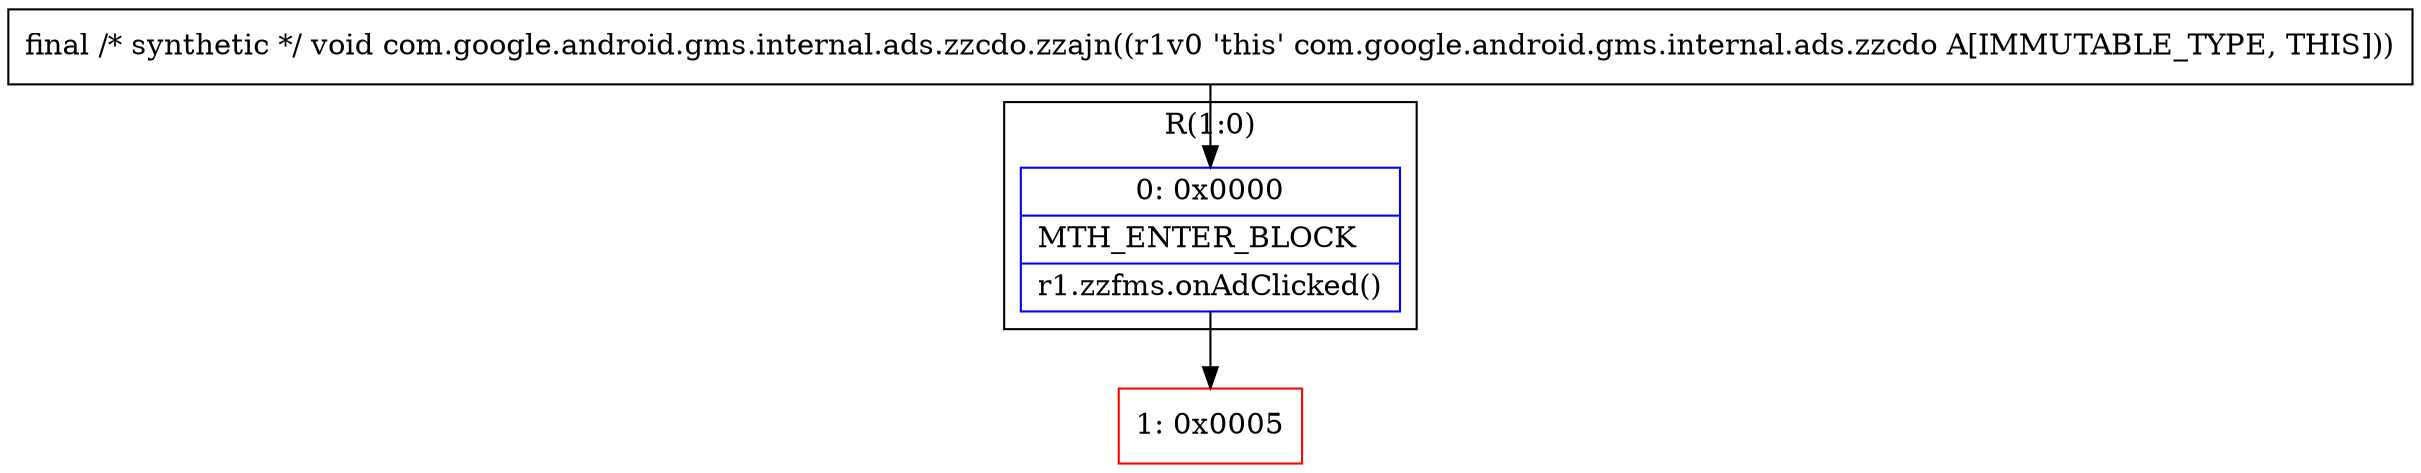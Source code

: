 digraph "CFG forcom.google.android.gms.internal.ads.zzcdo.zzajn()V" {
subgraph cluster_Region_1629099795 {
label = "R(1:0)";
node [shape=record,color=blue];
Node_0 [shape=record,label="{0\:\ 0x0000|MTH_ENTER_BLOCK\l|r1.zzfms.onAdClicked()\l}"];
}
Node_1 [shape=record,color=red,label="{1\:\ 0x0005}"];
MethodNode[shape=record,label="{final \/* synthetic *\/ void com.google.android.gms.internal.ads.zzcdo.zzajn((r1v0 'this' com.google.android.gms.internal.ads.zzcdo A[IMMUTABLE_TYPE, THIS])) }"];
MethodNode -> Node_0;
Node_0 -> Node_1;
}

